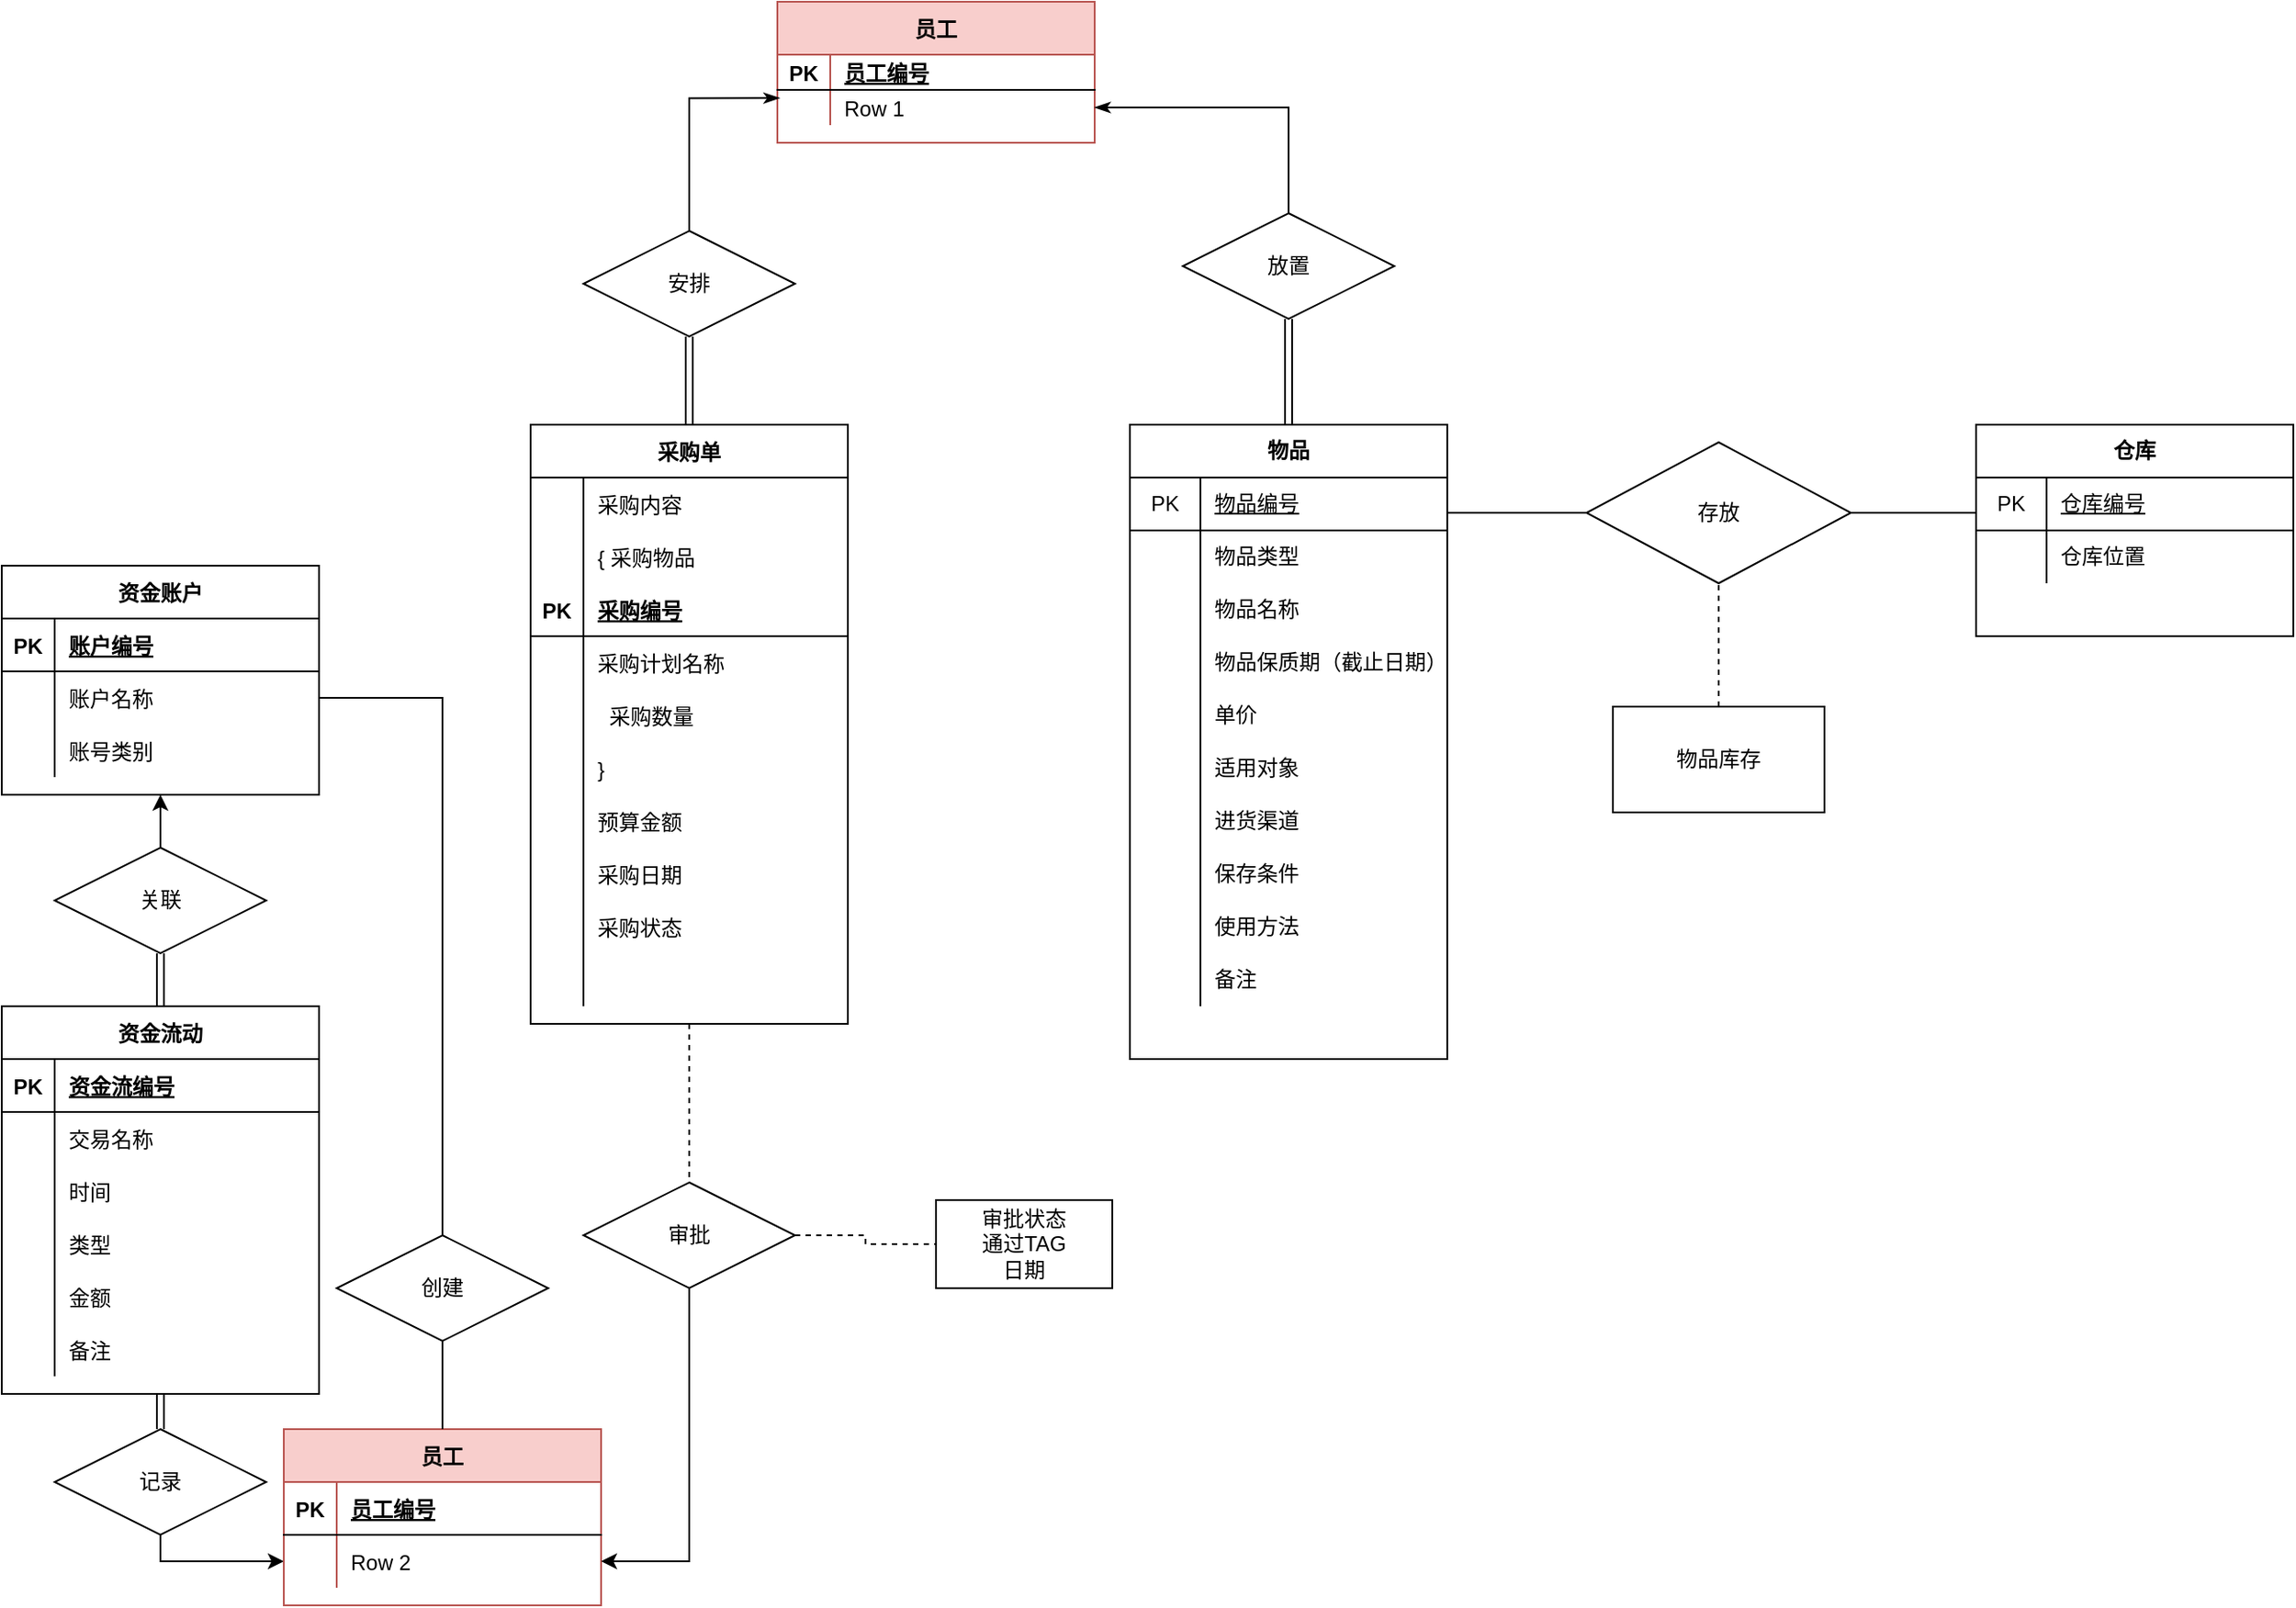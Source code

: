<mxfile version="14.6.11" type="device"><diagram id="F-7Knl2OtqIYwF8gWlDL" name="Page-1"><mxGraphModel dx="1562" dy="920" grid="1" gridSize="10" guides="0" tooltips="1" connect="1" arrows="1" fold="1" page="1" pageScale="1" pageWidth="3300" pageHeight="4681" math="0" shadow="0"><root><mxCell id="0"/><mxCell id="1" parent="0"/><mxCell id="4jCAxXEKd5m6o7a3iQwQ-13" style="edgeStyle=orthogonalEdgeStyle;rounded=0;orthogonalLoop=1;jettySize=auto;html=1;exitX=0.5;exitY=1;exitDx=0;exitDy=0;entryX=0.5;entryY=0;entryDx=0;entryDy=0;dashed=1;endArrow=none;endFill=0;" edge="1" parent="1" source="UkOETX4fuGohFJRIQrO3-1" target="UkOETX4fuGohFJRIQrO3-121"><mxGeometry relative="1" as="geometry"/></mxCell><mxCell id="UkOETX4fuGohFJRIQrO3-1" value="采购单" style="shape=table;startSize=30;container=1;collapsible=1;childLayout=tableLayout;fixedRows=1;rowLines=0;fontStyle=1;align=center;resizeLast=1;" parent="1" vertex="1"><mxGeometry x="390" y="690" width="180" height="340" as="geometry"><mxRectangle x="380" y="610" width="70" height="30" as="alternateBounds"/></mxGeometry></mxCell><mxCell id="UkOETX4fuGohFJRIQrO3-8" value="" style="shape=partialRectangle;collapsible=0;dropTarget=0;pointerEvents=0;fillColor=none;top=0;left=0;bottom=0;right=0;points=[[0,0.5],[1,0.5]];portConstraint=eastwest;" parent="UkOETX4fuGohFJRIQrO3-1" vertex="1"><mxGeometry y="30" width="180" height="30" as="geometry"/></mxCell><mxCell id="UkOETX4fuGohFJRIQrO3-9" value="" style="shape=partialRectangle;connectable=0;fillColor=none;top=0;left=0;bottom=0;right=0;editable=1;overflow=hidden;" parent="UkOETX4fuGohFJRIQrO3-8" vertex="1"><mxGeometry width="30" height="30" as="geometry"/></mxCell><mxCell id="UkOETX4fuGohFJRIQrO3-10" value="采购内容" style="shape=partialRectangle;connectable=0;fillColor=none;top=0;left=0;bottom=0;right=0;align=left;spacingLeft=6;overflow=hidden;" parent="UkOETX4fuGohFJRIQrO3-8" vertex="1"><mxGeometry x="30" width="150" height="30" as="geometry"/></mxCell><mxCell id="zKeqtSnDwKQJRiYm11ZL-1" style="shape=partialRectangle;collapsible=0;dropTarget=0;pointerEvents=0;fillColor=none;top=0;left=0;bottom=0;right=0;points=[[0,0.5],[1,0.5]];portConstraint=eastwest;" parent="UkOETX4fuGohFJRIQrO3-1" vertex="1"><mxGeometry y="60" width="180" height="30" as="geometry"/></mxCell><mxCell id="zKeqtSnDwKQJRiYm11ZL-2" style="shape=partialRectangle;connectable=0;fillColor=none;top=0;left=0;bottom=0;right=0;editable=1;overflow=hidden;" parent="zKeqtSnDwKQJRiYm11ZL-1" vertex="1"><mxGeometry width="30" height="30" as="geometry"/></mxCell><mxCell id="zKeqtSnDwKQJRiYm11ZL-3" value="{ 采购物品" style="shape=partialRectangle;connectable=0;fillColor=none;top=0;left=0;bottom=0;right=0;align=left;spacingLeft=6;overflow=hidden;" parent="zKeqtSnDwKQJRiYm11ZL-1" vertex="1"><mxGeometry x="30" width="150" height="30" as="geometry"/></mxCell><mxCell id="UkOETX4fuGohFJRIQrO3-2" value="" style="shape=partialRectangle;collapsible=0;dropTarget=0;pointerEvents=0;fillColor=none;top=0;left=0;bottom=1;right=0;points=[[0,0.5],[1,0.5]];portConstraint=eastwest;" parent="UkOETX4fuGohFJRIQrO3-1" vertex="1"><mxGeometry y="90" width="180" height="30" as="geometry"/></mxCell><mxCell id="UkOETX4fuGohFJRIQrO3-3" value="PK" style="shape=partialRectangle;connectable=0;fillColor=none;top=0;left=0;bottom=0;right=0;fontStyle=1;overflow=hidden;" parent="UkOETX4fuGohFJRIQrO3-2" vertex="1"><mxGeometry width="30" height="30" as="geometry"/></mxCell><mxCell id="UkOETX4fuGohFJRIQrO3-4" value="采购编号" style="shape=partialRectangle;connectable=0;fillColor=none;top=0;left=0;bottom=0;right=0;align=left;spacingLeft=6;fontStyle=5;overflow=hidden;" parent="UkOETX4fuGohFJRIQrO3-2" vertex="1"><mxGeometry x="30" width="150" height="30" as="geometry"/></mxCell><mxCell id="UkOETX4fuGohFJRIQrO3-5" value="" style="shape=partialRectangle;collapsible=0;dropTarget=0;pointerEvents=0;fillColor=none;top=0;left=0;bottom=0;right=0;points=[[0,0.5],[1,0.5]];portConstraint=eastwest;" parent="UkOETX4fuGohFJRIQrO3-1" vertex="1"><mxGeometry y="120" width="180" height="30" as="geometry"/></mxCell><mxCell id="UkOETX4fuGohFJRIQrO3-6" value="" style="shape=partialRectangle;connectable=0;fillColor=none;top=0;left=0;bottom=0;right=0;editable=1;overflow=hidden;" parent="UkOETX4fuGohFJRIQrO3-5" vertex="1"><mxGeometry width="30" height="30" as="geometry"/></mxCell><mxCell id="UkOETX4fuGohFJRIQrO3-7" value="采购计划名称" style="shape=partialRectangle;connectable=0;fillColor=none;top=0;left=0;bottom=0;right=0;align=left;spacingLeft=6;overflow=hidden;" parent="UkOETX4fuGohFJRIQrO3-5" vertex="1"><mxGeometry x="30" width="150" height="30" as="geometry"/></mxCell><mxCell id="zKeqtSnDwKQJRiYm11ZL-4" style="shape=partialRectangle;collapsible=0;dropTarget=0;pointerEvents=0;fillColor=none;top=0;left=0;bottom=0;right=0;points=[[0,0.5],[1,0.5]];portConstraint=eastwest;" parent="UkOETX4fuGohFJRIQrO3-1" vertex="1"><mxGeometry y="150" width="180" height="30" as="geometry"/></mxCell><mxCell id="zKeqtSnDwKQJRiYm11ZL-5" style="shape=partialRectangle;connectable=0;fillColor=none;top=0;left=0;bottom=0;right=0;editable=1;overflow=hidden;" parent="zKeqtSnDwKQJRiYm11ZL-4" vertex="1"><mxGeometry width="30" height="30" as="geometry"/></mxCell><mxCell id="zKeqtSnDwKQJRiYm11ZL-6" value="  采购数量" style="shape=partialRectangle;connectable=0;fillColor=none;top=0;left=0;bottom=0;right=0;align=left;spacingLeft=6;overflow=hidden;" parent="zKeqtSnDwKQJRiYm11ZL-4" vertex="1"><mxGeometry x="30" width="150" height="30" as="geometry"/></mxCell><mxCell id="zKeqtSnDwKQJRiYm11ZL-10" style="shape=partialRectangle;collapsible=0;dropTarget=0;pointerEvents=0;fillColor=none;top=0;left=0;bottom=0;right=0;points=[[0,0.5],[1,0.5]];portConstraint=eastwest;" parent="UkOETX4fuGohFJRIQrO3-1" vertex="1"><mxGeometry y="180" width="180" height="30" as="geometry"/></mxCell><mxCell id="zKeqtSnDwKQJRiYm11ZL-11" style="shape=partialRectangle;connectable=0;fillColor=none;top=0;left=0;bottom=0;right=0;editable=1;overflow=hidden;" parent="zKeqtSnDwKQJRiYm11ZL-10" vertex="1"><mxGeometry width="30" height="30" as="geometry"/></mxCell><mxCell id="zKeqtSnDwKQJRiYm11ZL-12" value="}" style="shape=partialRectangle;connectable=0;fillColor=none;top=0;left=0;bottom=0;right=0;align=left;spacingLeft=6;overflow=hidden;" parent="zKeqtSnDwKQJRiYm11ZL-10" vertex="1"><mxGeometry x="30" width="150" height="30" as="geometry"/></mxCell><mxCell id="4jCAxXEKd5m6o7a3iQwQ-7" style="shape=partialRectangle;collapsible=0;dropTarget=0;pointerEvents=0;fillColor=none;top=0;left=0;bottom=0;right=0;points=[[0,0.5],[1,0.5]];portConstraint=eastwest;" vertex="1" parent="UkOETX4fuGohFJRIQrO3-1"><mxGeometry y="210" width="180" height="30" as="geometry"/></mxCell><mxCell id="4jCAxXEKd5m6o7a3iQwQ-8" style="shape=partialRectangle;connectable=0;fillColor=none;top=0;left=0;bottom=0;right=0;editable=1;overflow=hidden;" vertex="1" parent="4jCAxXEKd5m6o7a3iQwQ-7"><mxGeometry width="30" height="30" as="geometry"/></mxCell><mxCell id="4jCAxXEKd5m6o7a3iQwQ-9" value="预算金额" style="shape=partialRectangle;connectable=0;fillColor=none;top=0;left=0;bottom=0;right=0;align=left;spacingLeft=6;overflow=hidden;" vertex="1" parent="4jCAxXEKd5m6o7a3iQwQ-7"><mxGeometry x="30" width="150" height="30" as="geometry"/></mxCell><mxCell id="UkOETX4fuGohFJRIQrO3-11" value="" style="shape=partialRectangle;collapsible=0;dropTarget=0;pointerEvents=0;fillColor=none;top=0;left=0;bottom=0;right=0;points=[[0,0.5],[1,0.5]];portConstraint=eastwest;" parent="UkOETX4fuGohFJRIQrO3-1" vertex="1"><mxGeometry y="240" width="180" height="30" as="geometry"/></mxCell><mxCell id="UkOETX4fuGohFJRIQrO3-12" value="" style="shape=partialRectangle;connectable=0;fillColor=none;top=0;left=0;bottom=0;right=0;editable=1;overflow=hidden;" parent="UkOETX4fuGohFJRIQrO3-11" vertex="1"><mxGeometry width="30" height="30" as="geometry"/></mxCell><mxCell id="UkOETX4fuGohFJRIQrO3-13" value="采购日期" style="shape=partialRectangle;connectable=0;fillColor=none;top=0;left=0;bottom=0;right=0;align=left;spacingLeft=6;overflow=hidden;" parent="UkOETX4fuGohFJRIQrO3-11" vertex="1"><mxGeometry x="30" width="150" height="30" as="geometry"/></mxCell><mxCell id="zKeqtSnDwKQJRiYm11ZL-41" style="shape=partialRectangle;collapsible=0;dropTarget=0;pointerEvents=0;fillColor=none;top=0;left=0;bottom=0;right=0;points=[[0,0.5],[1,0.5]];portConstraint=eastwest;" parent="UkOETX4fuGohFJRIQrO3-1" vertex="1"><mxGeometry y="270" width="180" height="30" as="geometry"/></mxCell><mxCell id="zKeqtSnDwKQJRiYm11ZL-42" style="shape=partialRectangle;connectable=0;fillColor=none;top=0;left=0;bottom=0;right=0;editable=1;overflow=hidden;" parent="zKeqtSnDwKQJRiYm11ZL-41" vertex="1"><mxGeometry width="30" height="30" as="geometry"/></mxCell><mxCell id="zKeqtSnDwKQJRiYm11ZL-43" value="采购状态" style="shape=partialRectangle;connectable=0;fillColor=none;top=0;left=0;bottom=0;right=0;align=left;spacingLeft=6;overflow=hidden;" parent="zKeqtSnDwKQJRiYm11ZL-41" vertex="1"><mxGeometry x="30" width="150" height="30" as="geometry"/></mxCell><mxCell id="4jCAxXEKd5m6o7a3iQwQ-1" style="shape=partialRectangle;collapsible=0;dropTarget=0;pointerEvents=0;fillColor=none;top=0;left=0;bottom=0;right=0;points=[[0,0.5],[1,0.5]];portConstraint=eastwest;" vertex="1" parent="UkOETX4fuGohFJRIQrO3-1"><mxGeometry y="300" width="180" height="30" as="geometry"/></mxCell><mxCell id="4jCAxXEKd5m6o7a3iQwQ-2" style="shape=partialRectangle;connectable=0;fillColor=none;top=0;left=0;bottom=0;right=0;editable=1;overflow=hidden;" vertex="1" parent="4jCAxXEKd5m6o7a3iQwQ-1"><mxGeometry width="30" height="30" as="geometry"/></mxCell><mxCell id="4jCAxXEKd5m6o7a3iQwQ-3" value="" style="shape=partialRectangle;connectable=0;fillColor=none;top=0;left=0;bottom=0;right=0;align=left;spacingLeft=6;overflow=hidden;" vertex="1" parent="4jCAxXEKd5m6o7a3iQwQ-1"><mxGeometry x="30" width="150" height="30" as="geometry"/></mxCell><mxCell id="zKeqtSnDwKQJRiYm11ZL-39" style="edgeStyle=orthogonalEdgeStyle;rounded=0;orthogonalLoop=1;jettySize=auto;html=1;exitX=0.5;exitY=0;exitDx=0;exitDy=0;entryX=0.5;entryY=1;entryDx=0;entryDy=0;startArrow=none;startFill=0;endArrow=none;endFill=0;shape=link;" parent="1" source="UkOETX4fuGohFJRIQrO3-27" target="zKeqtSnDwKQJRiYm11ZL-38" edge="1"><mxGeometry relative="1" as="geometry"/></mxCell><mxCell id="UkOETX4fuGohFJRIQrO3-27" value="资金流动" style="shape=table;startSize=30;container=1;collapsible=1;childLayout=tableLayout;fixedRows=1;rowLines=0;fontStyle=1;align=center;resizeLast=1;" parent="1" vertex="1"><mxGeometry x="90" y="1020" width="180" height="220" as="geometry"/></mxCell><mxCell id="UkOETX4fuGohFJRIQrO3-28" value="" style="shape=partialRectangle;collapsible=0;dropTarget=0;pointerEvents=0;fillColor=none;top=0;left=0;bottom=1;right=0;points=[[0,0.5],[1,0.5]];portConstraint=eastwest;" parent="UkOETX4fuGohFJRIQrO3-27" vertex="1"><mxGeometry y="30" width="180" height="30" as="geometry"/></mxCell><mxCell id="UkOETX4fuGohFJRIQrO3-29" value="PK" style="shape=partialRectangle;connectable=0;fillColor=none;top=0;left=0;bottom=0;right=0;fontStyle=1;overflow=hidden;" parent="UkOETX4fuGohFJRIQrO3-28" vertex="1"><mxGeometry width="30" height="30" as="geometry"/></mxCell><mxCell id="UkOETX4fuGohFJRIQrO3-30" value="资金流编号" style="shape=partialRectangle;connectable=0;fillColor=none;top=0;left=0;bottom=0;right=0;align=left;spacingLeft=6;fontStyle=5;overflow=hidden;" parent="UkOETX4fuGohFJRIQrO3-28" vertex="1"><mxGeometry x="30" width="150" height="30" as="geometry"/></mxCell><mxCell id="UkOETX4fuGohFJRIQrO3-31" value="" style="shape=partialRectangle;collapsible=0;dropTarget=0;pointerEvents=0;fillColor=none;top=0;left=0;bottom=0;right=0;points=[[0,0.5],[1,0.5]];portConstraint=eastwest;" parent="UkOETX4fuGohFJRIQrO3-27" vertex="1"><mxGeometry y="60" width="180" height="30" as="geometry"/></mxCell><mxCell id="UkOETX4fuGohFJRIQrO3-32" value="" style="shape=partialRectangle;connectable=0;fillColor=none;top=0;left=0;bottom=0;right=0;editable=1;overflow=hidden;" parent="UkOETX4fuGohFJRIQrO3-31" vertex="1"><mxGeometry width="30" height="30" as="geometry"/></mxCell><mxCell id="UkOETX4fuGohFJRIQrO3-33" value="交易名称" style="shape=partialRectangle;connectable=0;fillColor=none;top=0;left=0;bottom=0;right=0;align=left;spacingLeft=6;overflow=hidden;" parent="UkOETX4fuGohFJRIQrO3-31" vertex="1"><mxGeometry x="30" width="150" height="30" as="geometry"/></mxCell><mxCell id="UkOETX4fuGohFJRIQrO3-37" value="" style="shape=partialRectangle;collapsible=0;dropTarget=0;pointerEvents=0;fillColor=none;top=0;left=0;bottom=0;right=0;points=[[0,0.5],[1,0.5]];portConstraint=eastwest;" parent="UkOETX4fuGohFJRIQrO3-27" vertex="1"><mxGeometry y="90" width="180" height="30" as="geometry"/></mxCell><mxCell id="UkOETX4fuGohFJRIQrO3-38" value="" style="shape=partialRectangle;connectable=0;fillColor=none;top=0;left=0;bottom=0;right=0;editable=1;overflow=hidden;" parent="UkOETX4fuGohFJRIQrO3-37" vertex="1"><mxGeometry width="30" height="30" as="geometry"/></mxCell><mxCell id="UkOETX4fuGohFJRIQrO3-39" value="时间" style="shape=partialRectangle;connectable=0;fillColor=none;top=0;left=0;bottom=0;right=0;align=left;spacingLeft=6;overflow=hidden;" parent="UkOETX4fuGohFJRIQrO3-37" vertex="1"><mxGeometry x="30" width="150" height="30" as="geometry"/></mxCell><mxCell id="zKeqtSnDwKQJRiYm11ZL-56" style="shape=partialRectangle;collapsible=0;dropTarget=0;pointerEvents=0;fillColor=none;top=0;left=0;bottom=0;right=0;points=[[0,0.5],[1,0.5]];portConstraint=eastwest;" parent="UkOETX4fuGohFJRIQrO3-27" vertex="1"><mxGeometry y="120" width="180" height="30" as="geometry"/></mxCell><mxCell id="zKeqtSnDwKQJRiYm11ZL-57" style="shape=partialRectangle;connectable=0;fillColor=none;top=0;left=0;bottom=0;right=0;editable=1;overflow=hidden;" parent="zKeqtSnDwKQJRiYm11ZL-56" vertex="1"><mxGeometry width="30" height="30" as="geometry"/></mxCell><mxCell id="zKeqtSnDwKQJRiYm11ZL-58" value="类型" style="shape=partialRectangle;connectable=0;fillColor=none;top=0;left=0;bottom=0;right=0;align=left;spacingLeft=6;overflow=hidden;" parent="zKeqtSnDwKQJRiYm11ZL-56" vertex="1"><mxGeometry x="30" width="150" height="30" as="geometry"/></mxCell><mxCell id="zKeqtSnDwKQJRiYm11ZL-59" style="shape=partialRectangle;collapsible=0;dropTarget=0;pointerEvents=0;fillColor=none;top=0;left=0;bottom=0;right=0;points=[[0,0.5],[1,0.5]];portConstraint=eastwest;" parent="UkOETX4fuGohFJRIQrO3-27" vertex="1"><mxGeometry y="150" width="180" height="30" as="geometry"/></mxCell><mxCell id="zKeqtSnDwKQJRiYm11ZL-60" style="shape=partialRectangle;connectable=0;fillColor=none;top=0;left=0;bottom=0;right=0;editable=1;overflow=hidden;" parent="zKeqtSnDwKQJRiYm11ZL-59" vertex="1"><mxGeometry width="30" height="30" as="geometry"/></mxCell><mxCell id="zKeqtSnDwKQJRiYm11ZL-61" value="金额" style="shape=partialRectangle;connectable=0;fillColor=none;top=0;left=0;bottom=0;right=0;align=left;spacingLeft=6;overflow=hidden;" parent="zKeqtSnDwKQJRiYm11ZL-59" vertex="1"><mxGeometry x="30" width="150" height="30" as="geometry"/></mxCell><mxCell id="zKeqtSnDwKQJRiYm11ZL-62" style="shape=partialRectangle;collapsible=0;dropTarget=0;pointerEvents=0;fillColor=none;top=0;left=0;bottom=0;right=0;points=[[0,0.5],[1,0.5]];portConstraint=eastwest;" parent="UkOETX4fuGohFJRIQrO3-27" vertex="1"><mxGeometry y="180" width="180" height="30" as="geometry"/></mxCell><mxCell id="zKeqtSnDwKQJRiYm11ZL-63" style="shape=partialRectangle;connectable=0;fillColor=none;top=0;left=0;bottom=0;right=0;editable=1;overflow=hidden;" parent="zKeqtSnDwKQJRiYm11ZL-62" vertex="1"><mxGeometry width="30" height="30" as="geometry"/></mxCell><mxCell id="zKeqtSnDwKQJRiYm11ZL-64" value="备注" style="shape=partialRectangle;connectable=0;fillColor=none;top=0;left=0;bottom=0;right=0;align=left;spacingLeft=6;overflow=hidden;" parent="zKeqtSnDwKQJRiYm11ZL-62" vertex="1"><mxGeometry x="30" width="150" height="30" as="geometry"/></mxCell><mxCell id="UkOETX4fuGohFJRIQrO3-40" value="员工" style="shape=table;startSize=30;container=1;collapsible=1;childLayout=tableLayout;fixedRows=1;rowLines=0;fontStyle=1;align=center;resizeLast=1;fillColor=#f8cecc;strokeColor=#b85450;" parent="1" vertex="1"><mxGeometry x="530" y="450" width="180" height="80" as="geometry"/></mxCell><mxCell id="UkOETX4fuGohFJRIQrO3-41" value="" style="shape=partialRectangle;collapsible=0;dropTarget=0;pointerEvents=0;fillColor=none;top=0;left=0;bottom=1;right=0;points=[[0,0.5],[1,0.5]];portConstraint=eastwest;" parent="UkOETX4fuGohFJRIQrO3-40" vertex="1"><mxGeometry y="30" width="180" height="20" as="geometry"/></mxCell><mxCell id="UkOETX4fuGohFJRIQrO3-42" value="PK" style="shape=partialRectangle;connectable=0;fillColor=none;top=0;left=0;bottom=0;right=0;fontStyle=1;overflow=hidden;" parent="UkOETX4fuGohFJRIQrO3-41" vertex="1"><mxGeometry width="30" height="20" as="geometry"/></mxCell><mxCell id="UkOETX4fuGohFJRIQrO3-43" value="员工编号" style="shape=partialRectangle;connectable=0;fillColor=none;top=0;left=0;bottom=0;right=0;align=left;spacingLeft=6;fontStyle=5;overflow=hidden;" parent="UkOETX4fuGohFJRIQrO3-41" vertex="1"><mxGeometry x="30" width="150" height="20" as="geometry"/></mxCell><mxCell id="UkOETX4fuGohFJRIQrO3-44" value="" style="shape=partialRectangle;collapsible=0;dropTarget=0;pointerEvents=0;fillColor=none;top=0;left=0;bottom=0;right=0;points=[[0,0.5],[1,0.5]];portConstraint=eastwest;" parent="UkOETX4fuGohFJRIQrO3-40" vertex="1"><mxGeometry y="50" width="180" height="20" as="geometry"/></mxCell><mxCell id="UkOETX4fuGohFJRIQrO3-45" value="" style="shape=partialRectangle;connectable=0;fillColor=none;top=0;left=0;bottom=0;right=0;editable=1;overflow=hidden;" parent="UkOETX4fuGohFJRIQrO3-44" vertex="1"><mxGeometry width="30" height="20" as="geometry"/></mxCell><mxCell id="UkOETX4fuGohFJRIQrO3-46" value="Row 1" style="shape=partialRectangle;connectable=0;fillColor=none;top=0;left=0;bottom=0;right=0;align=left;spacingLeft=6;overflow=hidden;" parent="UkOETX4fuGohFJRIQrO3-44" vertex="1"><mxGeometry x="30" width="150" height="20" as="geometry"/></mxCell><mxCell id="4jCAxXEKd5m6o7a3iQwQ-75" style="edgeStyle=orthogonalEdgeStyle;rounded=0;orthogonalLoop=1;jettySize=auto;html=1;exitX=0.5;exitY=0;exitDx=0;exitDy=0;entryX=0.007;entryY=1.233;entryDx=0;entryDy=0;entryPerimeter=0;endArrow=classicThin;endFill=1;" edge="1" parent="1" source="UkOETX4fuGohFJRIQrO3-67" target="UkOETX4fuGohFJRIQrO3-41"><mxGeometry relative="1" as="geometry"/></mxCell><mxCell id="UkOETX4fuGohFJRIQrO3-67" value="安排" style="shape=rhombus;perimeter=rhombusPerimeter;whiteSpace=wrap;html=1;align=center;" parent="1" vertex="1"><mxGeometry x="420" y="580" width="120" height="60" as="geometry"/></mxCell><mxCell id="UkOETX4fuGohFJRIQrO3-124" style="edgeStyle=orthogonalEdgeStyle;rounded=0;orthogonalLoop=1;jettySize=auto;html=1;exitX=0.5;exitY=0;exitDx=0;exitDy=0;entryX=0.5;entryY=1;entryDx=0;entryDy=0;endArrow=none;endFill=0;shape=link;" parent="1" source="UkOETX4fuGohFJRIQrO3-73" target="UkOETX4fuGohFJRIQrO3-27" edge="1"><mxGeometry relative="1" as="geometry"/></mxCell><mxCell id="UkOETX4fuGohFJRIQrO3-125" style="edgeStyle=orthogonalEdgeStyle;rounded=0;orthogonalLoop=1;jettySize=auto;html=1;exitX=0.5;exitY=1;exitDx=0;exitDy=0;entryX=0;entryY=0.5;entryDx=0;entryDy=0;endArrow=classic;endFill=1;" parent="1" source="UkOETX4fuGohFJRIQrO3-73" target="UkOETX4fuGohFJRIQrO3-107" edge="1"><mxGeometry relative="1" as="geometry"><Array as="points"><mxPoint x="180" y="1335"/></Array></mxGeometry></mxCell><mxCell id="UkOETX4fuGohFJRIQrO3-73" value="记录" style="shape=rhombus;perimeter=rhombusPerimeter;whiteSpace=wrap;html=1;align=center;" parent="1" vertex="1"><mxGeometry x="120" y="1260" width="120" height="60" as="geometry"/></mxCell><mxCell id="UkOETX4fuGohFJRIQrO3-100" value="员工" style="shape=table;startSize=30;container=1;collapsible=1;childLayout=tableLayout;fixedRows=1;rowLines=0;fontStyle=1;align=center;resizeLast=1;fillColor=#f8cecc;strokeColor=#b85450;" parent="1" vertex="1"><mxGeometry x="250" y="1260" width="180" height="100" as="geometry"/></mxCell><mxCell id="UkOETX4fuGohFJRIQrO3-101" value="" style="shape=partialRectangle;collapsible=0;dropTarget=0;pointerEvents=0;fillColor=none;top=0;left=0;bottom=1;right=0;points=[[0,0.5],[1,0.5]];portConstraint=eastwest;" parent="UkOETX4fuGohFJRIQrO3-100" vertex="1"><mxGeometry y="30" width="180" height="30" as="geometry"/></mxCell><mxCell id="UkOETX4fuGohFJRIQrO3-102" value="PK" style="shape=partialRectangle;connectable=0;fillColor=none;top=0;left=0;bottom=0;right=0;fontStyle=1;overflow=hidden;" parent="UkOETX4fuGohFJRIQrO3-101" vertex="1"><mxGeometry width="30" height="30" as="geometry"/></mxCell><mxCell id="UkOETX4fuGohFJRIQrO3-103" value="员工编号" style="shape=partialRectangle;connectable=0;fillColor=none;top=0;left=0;bottom=0;right=0;align=left;spacingLeft=6;fontStyle=5;overflow=hidden;" parent="UkOETX4fuGohFJRIQrO3-101" vertex="1"><mxGeometry x="30" width="150" height="30" as="geometry"/></mxCell><mxCell id="UkOETX4fuGohFJRIQrO3-107" value="" style="shape=partialRectangle;collapsible=0;dropTarget=0;pointerEvents=0;fillColor=none;top=0;left=0;bottom=0;right=0;points=[[0,0.5],[1,0.5]];portConstraint=eastwest;" parent="UkOETX4fuGohFJRIQrO3-100" vertex="1"><mxGeometry y="60" width="180" height="30" as="geometry"/></mxCell><mxCell id="UkOETX4fuGohFJRIQrO3-108" value="" style="shape=partialRectangle;connectable=0;fillColor=none;top=0;left=0;bottom=0;right=0;editable=1;overflow=hidden;" parent="UkOETX4fuGohFJRIQrO3-107" vertex="1"><mxGeometry width="30" height="30" as="geometry"/></mxCell><mxCell id="UkOETX4fuGohFJRIQrO3-109" value="Row 2" style="shape=partialRectangle;connectable=0;fillColor=none;top=0;left=0;bottom=0;right=0;align=left;spacingLeft=6;overflow=hidden;" parent="UkOETX4fuGohFJRIQrO3-107" vertex="1"><mxGeometry x="30" width="150" height="30" as="geometry"/></mxCell><mxCell id="4jCAxXEKd5m6o7a3iQwQ-12" style="edgeStyle=orthogonalEdgeStyle;rounded=0;orthogonalLoop=1;jettySize=auto;html=1;exitX=1;exitY=0.5;exitDx=0;exitDy=0;endArrow=none;endFill=0;dashed=1;" edge="1" parent="1" source="UkOETX4fuGohFJRIQrO3-121" target="4jCAxXEKd5m6o7a3iQwQ-10"><mxGeometry relative="1" as="geometry"/></mxCell><mxCell id="UkOETX4fuGohFJRIQrO3-121" value="审批" style="shape=rhombus;perimeter=rhombusPerimeter;whiteSpace=wrap;html=1;align=center;" parent="1" vertex="1"><mxGeometry x="420" y="1120" width="120" height="60" as="geometry"/></mxCell><mxCell id="UkOETX4fuGohFJRIQrO3-122" style="edgeStyle=orthogonalEdgeStyle;rounded=0;orthogonalLoop=1;jettySize=auto;html=1;exitX=1;exitY=0.5;exitDx=0;exitDy=0;endArrow=none;endFill=0;startArrow=classic;startFill=1;" parent="1" source="UkOETX4fuGohFJRIQrO3-107" target="UkOETX4fuGohFJRIQrO3-121" edge="1"><mxGeometry relative="1" as="geometry"/></mxCell><mxCell id="zKeqtSnDwKQJRiYm11ZL-22" value="资金账户" style="shape=table;startSize=30;container=1;collapsible=1;childLayout=tableLayout;fixedRows=1;rowLines=0;fontStyle=1;align=center;resizeLast=1;" parent="1" vertex="1"><mxGeometry x="90" y="770" width="180" height="130" as="geometry"/></mxCell><mxCell id="zKeqtSnDwKQJRiYm11ZL-23" value="" style="shape=partialRectangle;collapsible=0;dropTarget=0;pointerEvents=0;fillColor=none;top=0;left=0;bottom=1;right=0;points=[[0,0.5],[1,0.5]];portConstraint=eastwest;" parent="zKeqtSnDwKQJRiYm11ZL-22" vertex="1"><mxGeometry y="30" width="180" height="30" as="geometry"/></mxCell><mxCell id="zKeqtSnDwKQJRiYm11ZL-24" value="PK" style="shape=partialRectangle;connectable=0;fillColor=none;top=0;left=0;bottom=0;right=0;fontStyle=1;overflow=hidden;" parent="zKeqtSnDwKQJRiYm11ZL-23" vertex="1"><mxGeometry width="30" height="30" as="geometry"/></mxCell><mxCell id="zKeqtSnDwKQJRiYm11ZL-25" value="账户编号" style="shape=partialRectangle;connectable=0;fillColor=none;top=0;left=0;bottom=0;right=0;align=left;spacingLeft=6;fontStyle=5;overflow=hidden;" parent="zKeqtSnDwKQJRiYm11ZL-23" vertex="1"><mxGeometry x="30" width="150" height="30" as="geometry"/></mxCell><mxCell id="zKeqtSnDwKQJRiYm11ZL-26" value="" style="shape=partialRectangle;collapsible=0;dropTarget=0;pointerEvents=0;fillColor=none;top=0;left=0;bottom=0;right=0;points=[[0,0.5],[1,0.5]];portConstraint=eastwest;" parent="zKeqtSnDwKQJRiYm11ZL-22" vertex="1"><mxGeometry y="60" width="180" height="30" as="geometry"/></mxCell><mxCell id="zKeqtSnDwKQJRiYm11ZL-27" value="" style="shape=partialRectangle;connectable=0;fillColor=none;top=0;left=0;bottom=0;right=0;editable=1;overflow=hidden;" parent="zKeqtSnDwKQJRiYm11ZL-26" vertex="1"><mxGeometry width="30" height="30" as="geometry"/></mxCell><mxCell id="zKeqtSnDwKQJRiYm11ZL-28" value="账户名称" style="shape=partialRectangle;connectable=0;fillColor=none;top=0;left=0;bottom=0;right=0;align=left;spacingLeft=6;overflow=hidden;" parent="zKeqtSnDwKQJRiYm11ZL-26" vertex="1"><mxGeometry x="30" width="150" height="30" as="geometry"/></mxCell><mxCell id="zKeqtSnDwKQJRiYm11ZL-29" value="" style="shape=partialRectangle;collapsible=0;dropTarget=0;pointerEvents=0;fillColor=none;top=0;left=0;bottom=0;right=0;points=[[0,0.5],[1,0.5]];portConstraint=eastwest;" parent="zKeqtSnDwKQJRiYm11ZL-22" vertex="1"><mxGeometry y="90" width="180" height="30" as="geometry"/></mxCell><mxCell id="zKeqtSnDwKQJRiYm11ZL-30" value="" style="shape=partialRectangle;connectable=0;fillColor=none;top=0;left=0;bottom=0;right=0;editable=1;overflow=hidden;" parent="zKeqtSnDwKQJRiYm11ZL-29" vertex="1"><mxGeometry width="30" height="30" as="geometry"/></mxCell><mxCell id="zKeqtSnDwKQJRiYm11ZL-31" value="账号类别" style="shape=partialRectangle;connectable=0;fillColor=none;top=0;left=0;bottom=0;right=0;align=left;spacingLeft=6;overflow=hidden;" parent="zKeqtSnDwKQJRiYm11ZL-29" vertex="1"><mxGeometry x="30" width="150" height="30" as="geometry"/></mxCell><mxCell id="zKeqtSnDwKQJRiYm11ZL-37" style="edgeStyle=orthogonalEdgeStyle;rounded=0;orthogonalLoop=1;jettySize=auto;html=1;exitX=0.5;exitY=1;exitDx=0;exitDy=0;startArrow=none;startFill=0;endArrow=none;endFill=0;" parent="1" source="zKeqtSnDwKQJRiYm11ZL-35" target="UkOETX4fuGohFJRIQrO3-100" edge="1"><mxGeometry relative="1" as="geometry"/></mxCell><mxCell id="zKeqtSnDwKQJRiYm11ZL-71" style="edgeStyle=orthogonalEdgeStyle;rounded=0;orthogonalLoop=1;jettySize=auto;html=1;exitX=0.5;exitY=0;exitDx=0;exitDy=0;startArrow=none;startFill=0;endArrow=none;endFill=0;entryX=1;entryY=0.5;entryDx=0;entryDy=0;" parent="1" source="zKeqtSnDwKQJRiYm11ZL-35" target="zKeqtSnDwKQJRiYm11ZL-26" edge="1"><mxGeometry relative="1" as="geometry"><mxPoint x="310" y="731" as="targetPoint"/><Array as="points"><mxPoint x="340" y="845"/></Array></mxGeometry></mxCell><mxCell id="zKeqtSnDwKQJRiYm11ZL-35" value="创建" style="shape=rhombus;perimeter=rhombusPerimeter;whiteSpace=wrap;html=1;align=center;" parent="1" vertex="1"><mxGeometry x="280" y="1150" width="120" height="60" as="geometry"/></mxCell><mxCell id="zKeqtSnDwKQJRiYm11ZL-40" style="edgeStyle=orthogonalEdgeStyle;rounded=0;orthogonalLoop=1;jettySize=auto;html=1;exitX=0.5;exitY=0;exitDx=0;exitDy=0;entryX=0.5;entryY=1;entryDx=0;entryDy=0;startArrow=none;startFill=0;endArrow=classic;endFill=1;" parent="1" source="zKeqtSnDwKQJRiYm11ZL-38" target="zKeqtSnDwKQJRiYm11ZL-22" edge="1"><mxGeometry relative="1" as="geometry"/></mxCell><mxCell id="zKeqtSnDwKQJRiYm11ZL-38" value="关联" style="shape=rhombus;perimeter=rhombusPerimeter;whiteSpace=wrap;html=1;align=center;" parent="1" vertex="1"><mxGeometry x="120" y="930" width="120" height="60" as="geometry"/></mxCell><mxCell id="UkOETX4fuGohFJRIQrO3-70" style="edgeStyle=orthogonalEdgeStyle;rounded=0;orthogonalLoop=1;jettySize=auto;html=1;exitX=0.5;exitY=1;exitDx=0;exitDy=0;endArrow=none;endFill=0;shape=link;" parent="1" source="UkOETX4fuGohFJRIQrO3-67" target="UkOETX4fuGohFJRIQrO3-1" edge="1"><mxGeometry relative="1" as="geometry"/></mxCell><mxCell id="4jCAxXEKd5m6o7a3iQwQ-10" value="审批状态&lt;br&gt;通过TAG&lt;br&gt;日期" style="rounded=0;whiteSpace=wrap;html=1;" vertex="1" parent="1"><mxGeometry x="620" y="1130" width="100" height="50" as="geometry"/></mxCell><mxCell id="4jCAxXEKd5m6o7a3iQwQ-32" value="仓库" style="shape=table;html=1;whiteSpace=wrap;startSize=30;container=1;collapsible=0;childLayout=tableLayout;fixedRows=1;rowLines=0;fontStyle=1;align=center;" vertex="1" parent="1"><mxGeometry x="1210" y="690" width="180" height="120" as="geometry"/></mxCell><mxCell id="4jCAxXEKd5m6o7a3iQwQ-33" value="" style="shape=partialRectangle;html=1;whiteSpace=wrap;collapsible=0;dropTarget=0;pointerEvents=0;fillColor=none;top=0;left=0;bottom=1;right=0;points=[[0,0.5],[1,0.5]];portConstraint=eastwest;" vertex="1" parent="4jCAxXEKd5m6o7a3iQwQ-32"><mxGeometry y="30" width="180" height="30" as="geometry"/></mxCell><mxCell id="4jCAxXEKd5m6o7a3iQwQ-34" value="PK" style="shape=partialRectangle;html=1;whiteSpace=wrap;connectable=0;fillColor=none;top=0;left=0;bottom=0;right=0;overflow=hidden;" vertex="1" parent="4jCAxXEKd5m6o7a3iQwQ-33"><mxGeometry width="40" height="30" as="geometry"/></mxCell><mxCell id="4jCAxXEKd5m6o7a3iQwQ-35" value="&lt;u&gt;仓库编号&lt;/u&gt;" style="shape=partialRectangle;html=1;whiteSpace=wrap;connectable=0;fillColor=none;top=0;left=0;bottom=0;right=0;align=left;spacingLeft=6;overflow=hidden;" vertex="1" parent="4jCAxXEKd5m6o7a3iQwQ-33"><mxGeometry x="40" width="140" height="30" as="geometry"/></mxCell><mxCell id="4jCAxXEKd5m6o7a3iQwQ-36" value="" style="shape=partialRectangle;html=1;whiteSpace=wrap;collapsible=0;dropTarget=0;pointerEvents=0;fillColor=none;top=0;left=0;bottom=0;right=0;points=[[0,0.5],[1,0.5]];portConstraint=eastwest;" vertex="1" parent="4jCAxXEKd5m6o7a3iQwQ-32"><mxGeometry y="60" width="180" height="30" as="geometry"/></mxCell><mxCell id="4jCAxXEKd5m6o7a3iQwQ-37" value="" style="shape=partialRectangle;html=1;whiteSpace=wrap;connectable=0;fillColor=none;top=0;left=0;bottom=0;right=0;overflow=hidden;" vertex="1" parent="4jCAxXEKd5m6o7a3iQwQ-36"><mxGeometry width="40" height="30" as="geometry"/></mxCell><mxCell id="4jCAxXEKd5m6o7a3iQwQ-38" value="仓库位置" style="shape=partialRectangle;html=1;whiteSpace=wrap;connectable=0;fillColor=none;top=0;left=0;bottom=0;right=0;align=left;spacingLeft=6;overflow=hidden;" vertex="1" parent="4jCAxXEKd5m6o7a3iQwQ-36"><mxGeometry x="40" width="140" height="30" as="geometry"/></mxCell><mxCell id="4jCAxXEKd5m6o7a3iQwQ-39" value="物品" style="shape=table;html=1;whiteSpace=wrap;startSize=30;container=1;collapsible=0;childLayout=tableLayout;fixedRows=1;rowLines=0;fontStyle=1;align=center;" vertex="1" parent="1"><mxGeometry x="730" y="690" width="180" height="360" as="geometry"/></mxCell><mxCell id="4jCAxXEKd5m6o7a3iQwQ-40" value="" style="shape=partialRectangle;html=1;whiteSpace=wrap;collapsible=0;dropTarget=0;pointerEvents=0;fillColor=none;top=0;left=0;bottom=1;right=0;points=[[0,0.5],[1,0.5]];portConstraint=eastwest;" vertex="1" parent="4jCAxXEKd5m6o7a3iQwQ-39"><mxGeometry y="30" width="180" height="30" as="geometry"/></mxCell><mxCell id="4jCAxXEKd5m6o7a3iQwQ-41" value="PK" style="shape=partialRectangle;html=1;whiteSpace=wrap;connectable=0;fillColor=none;top=0;left=0;bottom=0;right=0;overflow=hidden;" vertex="1" parent="4jCAxXEKd5m6o7a3iQwQ-40"><mxGeometry width="40" height="30" as="geometry"/></mxCell><mxCell id="4jCAxXEKd5m6o7a3iQwQ-42" value="&lt;u&gt;物品编号&lt;/u&gt;" style="shape=partialRectangle;html=1;whiteSpace=wrap;connectable=0;fillColor=none;top=0;left=0;bottom=0;right=0;align=left;spacingLeft=6;overflow=hidden;" vertex="1" parent="4jCAxXEKd5m6o7a3iQwQ-40"><mxGeometry x="40" width="140" height="30" as="geometry"/></mxCell><mxCell id="4jCAxXEKd5m6o7a3iQwQ-43" value="" style="shape=partialRectangle;html=1;whiteSpace=wrap;collapsible=0;dropTarget=0;pointerEvents=0;fillColor=none;top=0;left=0;bottom=0;right=0;points=[[0,0.5],[1,0.5]];portConstraint=eastwest;" vertex="1" parent="4jCAxXEKd5m6o7a3iQwQ-39"><mxGeometry y="60" width="180" height="30" as="geometry"/></mxCell><mxCell id="4jCAxXEKd5m6o7a3iQwQ-44" value="" style="shape=partialRectangle;html=1;whiteSpace=wrap;connectable=0;fillColor=none;top=0;left=0;bottom=0;right=0;overflow=hidden;" vertex="1" parent="4jCAxXEKd5m6o7a3iQwQ-43"><mxGeometry width="40" height="30" as="geometry"/></mxCell><mxCell id="4jCAxXEKd5m6o7a3iQwQ-45" value="物品类型" style="shape=partialRectangle;html=1;whiteSpace=wrap;connectable=0;fillColor=none;top=0;left=0;bottom=0;right=0;align=left;spacingLeft=6;overflow=hidden;" vertex="1" parent="4jCAxXEKd5m6o7a3iQwQ-43"><mxGeometry x="40" width="140" height="30" as="geometry"/></mxCell><mxCell id="4jCAxXEKd5m6o7a3iQwQ-46" value="" style="shape=partialRectangle;html=1;whiteSpace=wrap;collapsible=0;dropTarget=0;pointerEvents=0;fillColor=none;top=0;left=0;bottom=0;right=0;points=[[0,0.5],[1,0.5]];portConstraint=eastwest;" vertex="1" parent="4jCAxXEKd5m6o7a3iQwQ-39"><mxGeometry y="90" width="180" height="30" as="geometry"/></mxCell><mxCell id="4jCAxXEKd5m6o7a3iQwQ-47" value="" style="shape=partialRectangle;html=1;whiteSpace=wrap;connectable=0;fillColor=none;top=0;left=0;bottom=0;right=0;overflow=hidden;" vertex="1" parent="4jCAxXEKd5m6o7a3iQwQ-46"><mxGeometry width="40" height="30" as="geometry"/></mxCell><mxCell id="4jCAxXEKd5m6o7a3iQwQ-48" value="物品名称" style="shape=partialRectangle;html=1;whiteSpace=wrap;connectable=0;fillColor=none;top=0;left=0;bottom=0;right=0;align=left;spacingLeft=6;overflow=hidden;" vertex="1" parent="4jCAxXEKd5m6o7a3iQwQ-46"><mxGeometry x="40" width="140" height="30" as="geometry"/></mxCell><mxCell id="4jCAxXEKd5m6o7a3iQwQ-49" value="" style="shape=partialRectangle;html=1;whiteSpace=wrap;collapsible=0;dropTarget=0;pointerEvents=0;fillColor=none;top=0;left=0;bottom=0;right=0;points=[[0,0.5],[1,0.5]];portConstraint=eastwest;" vertex="1" parent="4jCAxXEKd5m6o7a3iQwQ-39"><mxGeometry y="120" width="180" height="30" as="geometry"/></mxCell><mxCell id="4jCAxXEKd5m6o7a3iQwQ-50" value="" style="shape=partialRectangle;html=1;whiteSpace=wrap;connectable=0;fillColor=none;top=0;left=0;bottom=0;right=0;overflow=hidden;" vertex="1" parent="4jCAxXEKd5m6o7a3iQwQ-49"><mxGeometry width="40" height="30" as="geometry"/></mxCell><mxCell id="4jCAxXEKd5m6o7a3iQwQ-51" value="物品保质期（截止日期）" style="shape=partialRectangle;html=1;whiteSpace=wrap;connectable=0;fillColor=none;top=0;left=0;bottom=0;right=0;align=left;spacingLeft=6;overflow=hidden;" vertex="1" parent="4jCAxXEKd5m6o7a3iQwQ-49"><mxGeometry x="40" width="140" height="30" as="geometry"/></mxCell><mxCell id="4jCAxXEKd5m6o7a3iQwQ-52" value="" style="shape=partialRectangle;html=1;whiteSpace=wrap;collapsible=0;dropTarget=0;pointerEvents=0;fillColor=none;top=0;left=0;bottom=0;right=0;points=[[0,0.5],[1,0.5]];portConstraint=eastwest;" vertex="1" parent="4jCAxXEKd5m6o7a3iQwQ-39"><mxGeometry y="150" width="180" height="30" as="geometry"/></mxCell><mxCell id="4jCAxXEKd5m6o7a3iQwQ-53" value="" style="shape=partialRectangle;html=1;whiteSpace=wrap;connectable=0;fillColor=none;top=0;left=0;bottom=0;right=0;overflow=hidden;" vertex="1" parent="4jCAxXEKd5m6o7a3iQwQ-52"><mxGeometry width="40" height="30" as="geometry"/></mxCell><mxCell id="4jCAxXEKd5m6o7a3iQwQ-54" value="单价" style="shape=partialRectangle;html=1;whiteSpace=wrap;connectable=0;fillColor=none;top=0;left=0;bottom=0;right=0;align=left;spacingLeft=6;overflow=hidden;" vertex="1" parent="4jCAxXEKd5m6o7a3iQwQ-52"><mxGeometry x="40" width="140" height="30" as="geometry"/></mxCell><mxCell id="4jCAxXEKd5m6o7a3iQwQ-55" value="" style="shape=partialRectangle;html=1;whiteSpace=wrap;collapsible=0;dropTarget=0;pointerEvents=0;fillColor=none;top=0;left=0;bottom=0;right=0;points=[[0,0.5],[1,0.5]];portConstraint=eastwest;" vertex="1" parent="4jCAxXEKd5m6o7a3iQwQ-39"><mxGeometry y="180" width="180" height="30" as="geometry"/></mxCell><mxCell id="4jCAxXEKd5m6o7a3iQwQ-56" value="" style="shape=partialRectangle;html=1;whiteSpace=wrap;connectable=0;fillColor=none;top=0;left=0;bottom=0;right=0;overflow=hidden;" vertex="1" parent="4jCAxXEKd5m6o7a3iQwQ-55"><mxGeometry width="40" height="30" as="geometry"/></mxCell><mxCell id="4jCAxXEKd5m6o7a3iQwQ-57" value="适用对象" style="shape=partialRectangle;html=1;whiteSpace=wrap;connectable=0;fillColor=none;top=0;left=0;bottom=0;right=0;align=left;spacingLeft=6;overflow=hidden;" vertex="1" parent="4jCAxXEKd5m6o7a3iQwQ-55"><mxGeometry x="40" width="140" height="30" as="geometry"/></mxCell><mxCell id="4jCAxXEKd5m6o7a3iQwQ-58" value="" style="shape=partialRectangle;html=1;whiteSpace=wrap;collapsible=0;dropTarget=0;pointerEvents=0;fillColor=none;top=0;left=0;bottom=0;right=0;points=[[0,0.5],[1,0.5]];portConstraint=eastwest;" vertex="1" parent="4jCAxXEKd5m6o7a3iQwQ-39"><mxGeometry y="210" width="180" height="30" as="geometry"/></mxCell><mxCell id="4jCAxXEKd5m6o7a3iQwQ-59" value="" style="shape=partialRectangle;html=1;whiteSpace=wrap;connectable=0;fillColor=none;top=0;left=0;bottom=0;right=0;overflow=hidden;" vertex="1" parent="4jCAxXEKd5m6o7a3iQwQ-58"><mxGeometry width="40" height="30" as="geometry"/></mxCell><mxCell id="4jCAxXEKd5m6o7a3iQwQ-60" value="进货渠道" style="shape=partialRectangle;html=1;whiteSpace=wrap;connectable=0;fillColor=none;top=0;left=0;bottom=0;right=0;align=left;spacingLeft=6;overflow=hidden;" vertex="1" parent="4jCAxXEKd5m6o7a3iQwQ-58"><mxGeometry x="40" width="140" height="30" as="geometry"/></mxCell><mxCell id="4jCAxXEKd5m6o7a3iQwQ-61" value="" style="shape=partialRectangle;html=1;whiteSpace=wrap;collapsible=0;dropTarget=0;pointerEvents=0;fillColor=none;top=0;left=0;bottom=0;right=0;points=[[0,0.5],[1,0.5]];portConstraint=eastwest;" vertex="1" parent="4jCAxXEKd5m6o7a3iQwQ-39"><mxGeometry y="240" width="180" height="30" as="geometry"/></mxCell><mxCell id="4jCAxXEKd5m6o7a3iQwQ-62" value="" style="shape=partialRectangle;html=1;whiteSpace=wrap;connectable=0;fillColor=none;top=0;left=0;bottom=0;right=0;overflow=hidden;" vertex="1" parent="4jCAxXEKd5m6o7a3iQwQ-61"><mxGeometry width="40" height="30" as="geometry"/></mxCell><mxCell id="4jCAxXEKd5m6o7a3iQwQ-63" value="保存条件" style="shape=partialRectangle;html=1;whiteSpace=wrap;connectable=0;fillColor=none;top=0;left=0;bottom=0;right=0;align=left;spacingLeft=6;overflow=hidden;" vertex="1" parent="4jCAxXEKd5m6o7a3iQwQ-61"><mxGeometry x="40" width="140" height="30" as="geometry"/></mxCell><mxCell id="4jCAxXEKd5m6o7a3iQwQ-64" value="" style="shape=partialRectangle;html=1;whiteSpace=wrap;collapsible=0;dropTarget=0;pointerEvents=0;fillColor=none;top=0;left=0;bottom=0;right=0;points=[[0,0.5],[1,0.5]];portConstraint=eastwest;" vertex="1" parent="4jCAxXEKd5m6o7a3iQwQ-39"><mxGeometry y="270" width="180" height="30" as="geometry"/></mxCell><mxCell id="4jCAxXEKd5m6o7a3iQwQ-65" value="" style="shape=partialRectangle;html=1;whiteSpace=wrap;connectable=0;fillColor=none;top=0;left=0;bottom=0;right=0;overflow=hidden;" vertex="1" parent="4jCAxXEKd5m6o7a3iQwQ-64"><mxGeometry width="40" height="30" as="geometry"/></mxCell><mxCell id="4jCAxXEKd5m6o7a3iQwQ-66" value="使用方法" style="shape=partialRectangle;html=1;whiteSpace=wrap;connectable=0;fillColor=none;top=0;left=0;bottom=0;right=0;align=left;spacingLeft=6;overflow=hidden;" vertex="1" parent="4jCAxXEKd5m6o7a3iQwQ-64"><mxGeometry x="40" width="140" height="30" as="geometry"/></mxCell><mxCell id="4jCAxXEKd5m6o7a3iQwQ-67" value="" style="shape=partialRectangle;html=1;whiteSpace=wrap;collapsible=0;dropTarget=0;pointerEvents=0;fillColor=none;top=0;left=0;bottom=0;right=0;points=[[0,0.5],[1,0.5]];portConstraint=eastwest;" vertex="1" parent="4jCAxXEKd5m6o7a3iQwQ-39"><mxGeometry y="300" width="180" height="30" as="geometry"/></mxCell><mxCell id="4jCAxXEKd5m6o7a3iQwQ-68" value="" style="shape=partialRectangle;html=1;whiteSpace=wrap;connectable=0;fillColor=none;top=0;left=0;bottom=0;right=0;overflow=hidden;" vertex="1" parent="4jCAxXEKd5m6o7a3iQwQ-67"><mxGeometry width="40" height="30" as="geometry"/></mxCell><mxCell id="4jCAxXEKd5m6o7a3iQwQ-69" value="备注" style="shape=partialRectangle;html=1;whiteSpace=wrap;connectable=0;fillColor=none;top=0;left=0;bottom=0;right=0;align=left;spacingLeft=6;overflow=hidden;" vertex="1" parent="4jCAxXEKd5m6o7a3iQwQ-67"><mxGeometry x="40" width="140" height="30" as="geometry"/></mxCell><mxCell id="4jCAxXEKd5m6o7a3iQwQ-70" value="存放" style="rhombus;whiteSpace=wrap;html=1;" vertex="1" parent="1"><mxGeometry x="989" y="700" width="150" height="80" as="geometry"/></mxCell><mxCell id="4jCAxXEKd5m6o7a3iQwQ-71" value="" style="line;strokeWidth=1;html=1;perimeter=backbonePerimeter;points=[];outlineConnect=0;" vertex="1" parent="1"><mxGeometry x="910" y="735" width="79" height="10" as="geometry"/></mxCell><mxCell id="4jCAxXEKd5m6o7a3iQwQ-72" value="" style="line;strokeWidth=1;html=1;perimeter=backbonePerimeter;points=[];outlineConnect=0;" vertex="1" parent="1"><mxGeometry x="1139" y="735" width="71" height="10" as="geometry"/></mxCell><mxCell id="4jCAxXEKd5m6o7a3iQwQ-73" value="" style="endArrow=none;dashed=1;html=1;entryX=0.5;entryY=1;entryDx=0;entryDy=0;" edge="1" parent="1" target="4jCAxXEKd5m6o7a3iQwQ-70"><mxGeometry width="50" height="50" relative="1" as="geometry"><mxPoint x="1064" y="850" as="sourcePoint"/><mxPoint x="1040" y="890" as="targetPoint"/></mxGeometry></mxCell><mxCell id="4jCAxXEKd5m6o7a3iQwQ-74" value="物品库存" style="rounded=0;whiteSpace=wrap;html=1;strokeWidth=1;" vertex="1" parent="1"><mxGeometry x="1004" y="850" width="120" height="60" as="geometry"/></mxCell><mxCell id="4jCAxXEKd5m6o7a3iQwQ-77" style="edgeStyle=orthogonalEdgeStyle;rounded=0;orthogonalLoop=1;jettySize=auto;html=1;exitX=0.5;exitY=1;exitDx=0;exitDy=0;entryX=0.5;entryY=0;entryDx=0;entryDy=0;endArrow=none;endFill=0;shape=link;" edge="1" parent="1" source="4jCAxXEKd5m6o7a3iQwQ-76" target="4jCAxXEKd5m6o7a3iQwQ-39"><mxGeometry relative="1" as="geometry"/></mxCell><mxCell id="4jCAxXEKd5m6o7a3iQwQ-78" style="edgeStyle=orthogonalEdgeStyle;rounded=0;orthogonalLoop=1;jettySize=auto;html=1;exitX=0.5;exitY=0;exitDx=0;exitDy=0;entryX=1;entryY=0.5;entryDx=0;entryDy=0;endArrow=classicThin;endFill=1;" edge="1" parent="1" source="4jCAxXEKd5m6o7a3iQwQ-76" target="UkOETX4fuGohFJRIQrO3-44"><mxGeometry relative="1" as="geometry"/></mxCell><mxCell id="4jCAxXEKd5m6o7a3iQwQ-76" value="放置" style="shape=rhombus;perimeter=rhombusPerimeter;whiteSpace=wrap;html=1;align=center;" vertex="1" parent="1"><mxGeometry x="760" y="570" width="120" height="60" as="geometry"/></mxCell></root></mxGraphModel></diagram></mxfile>